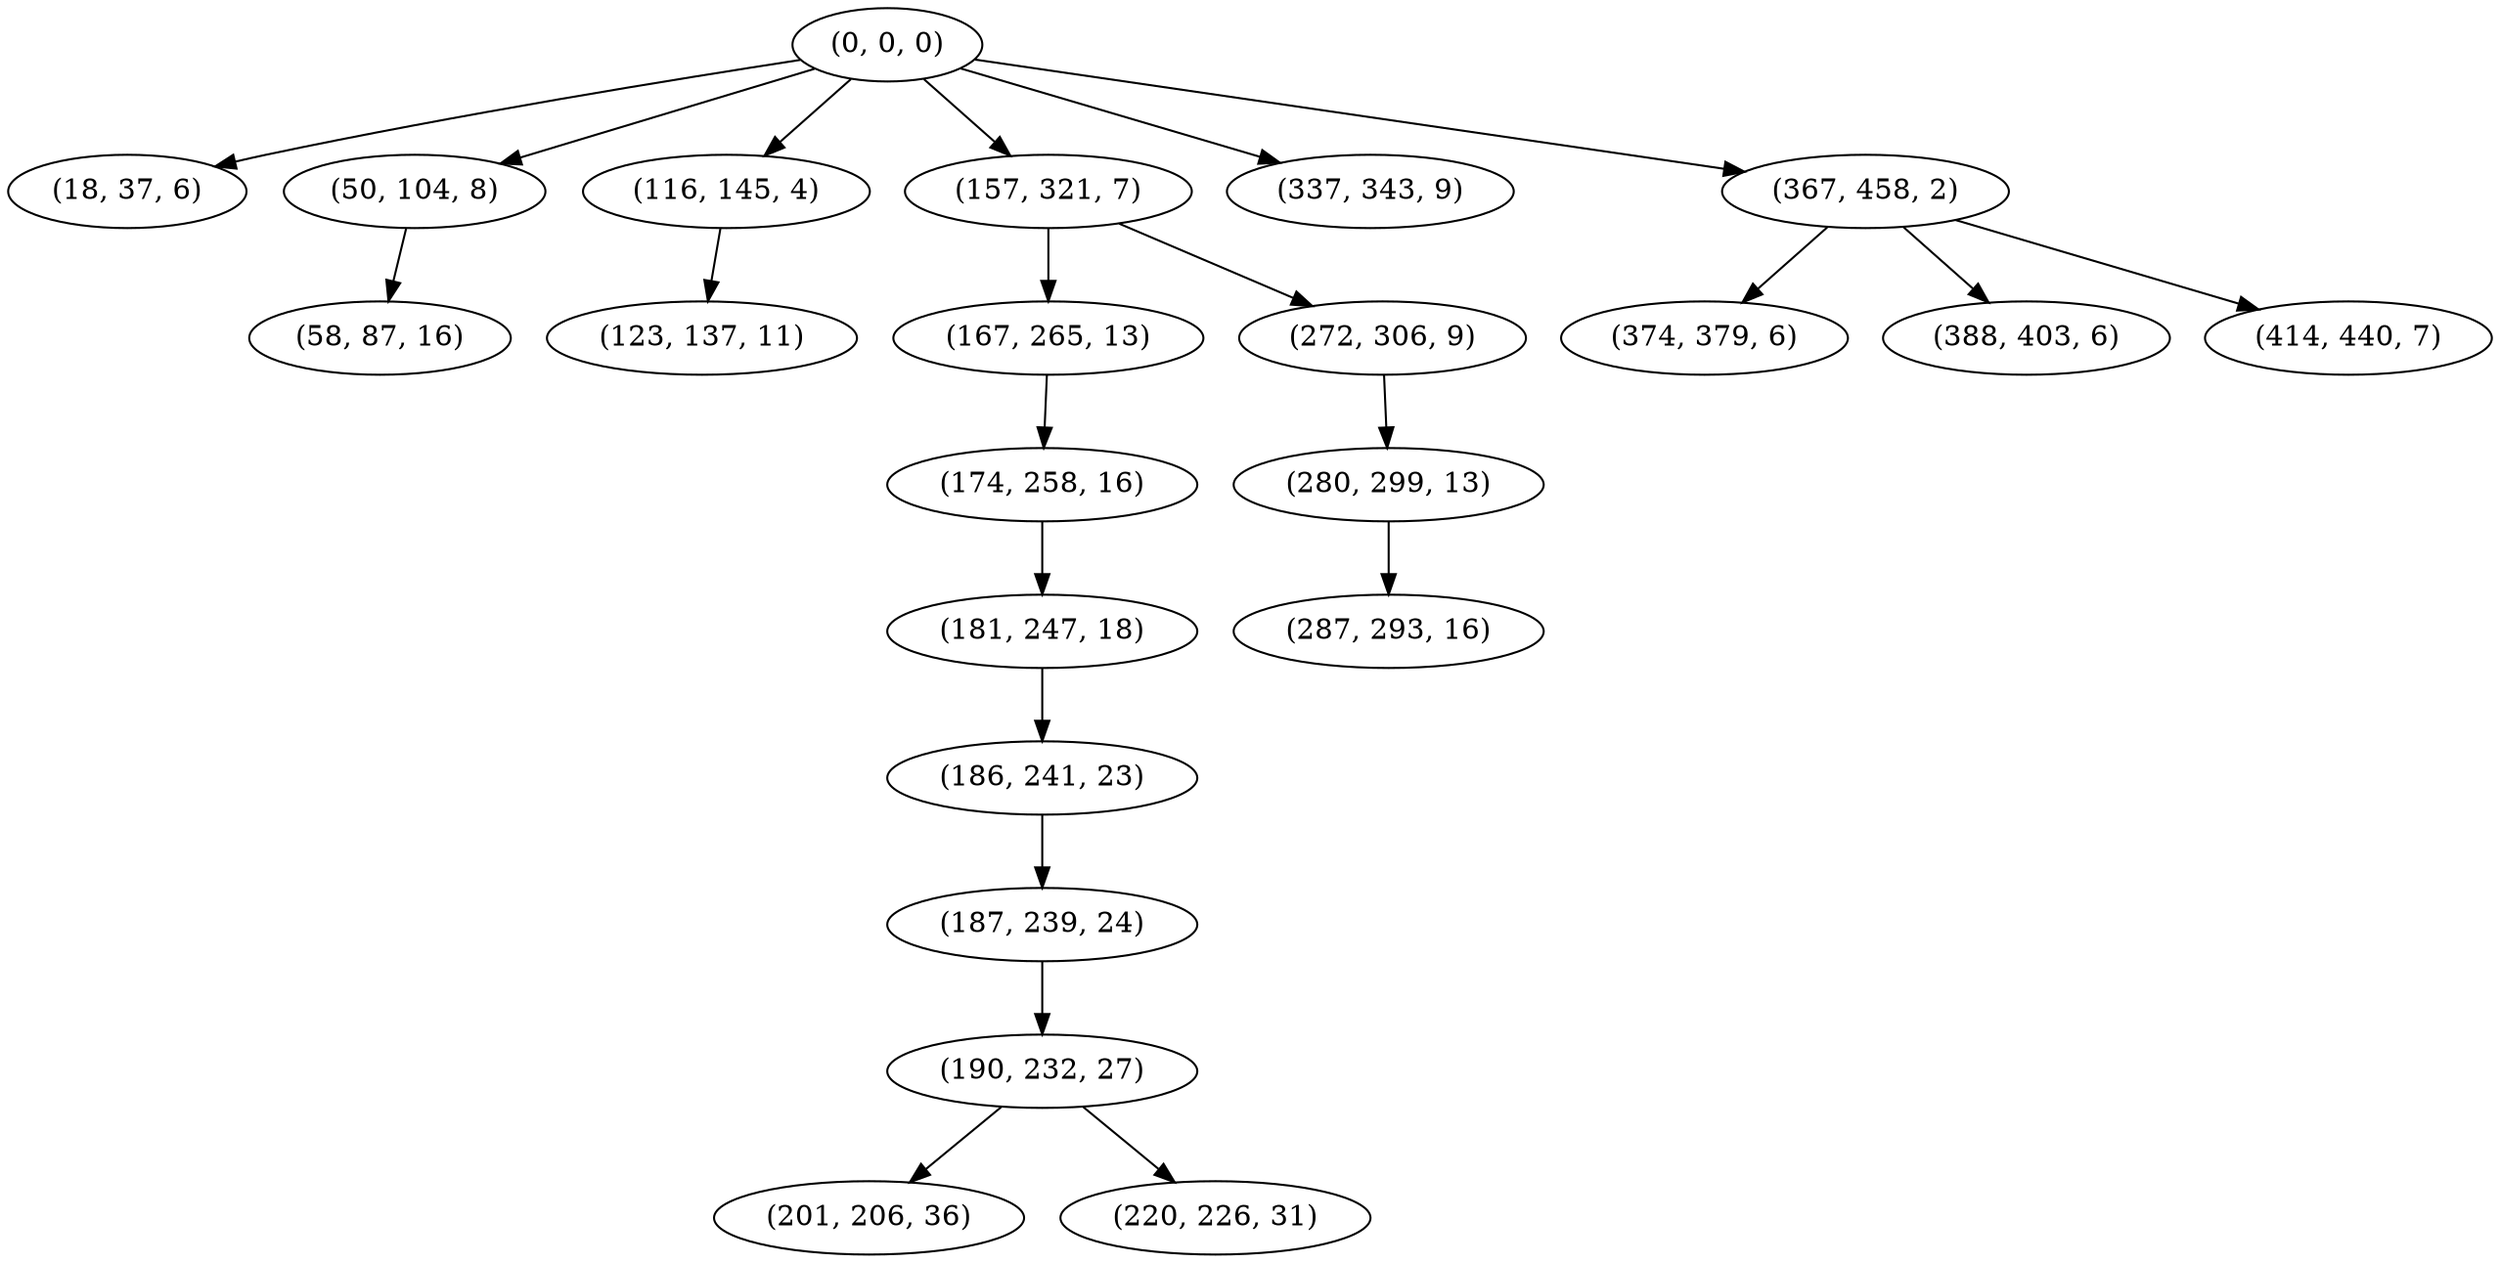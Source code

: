 digraph tree {
    "(0, 0, 0)";
    "(18, 37, 6)";
    "(50, 104, 8)";
    "(58, 87, 16)";
    "(116, 145, 4)";
    "(123, 137, 11)";
    "(157, 321, 7)";
    "(167, 265, 13)";
    "(174, 258, 16)";
    "(181, 247, 18)";
    "(186, 241, 23)";
    "(187, 239, 24)";
    "(190, 232, 27)";
    "(201, 206, 36)";
    "(220, 226, 31)";
    "(272, 306, 9)";
    "(280, 299, 13)";
    "(287, 293, 16)";
    "(337, 343, 9)";
    "(367, 458, 2)";
    "(374, 379, 6)";
    "(388, 403, 6)";
    "(414, 440, 7)";
    "(0, 0, 0)" -> "(18, 37, 6)";
    "(0, 0, 0)" -> "(50, 104, 8)";
    "(0, 0, 0)" -> "(116, 145, 4)";
    "(0, 0, 0)" -> "(157, 321, 7)";
    "(0, 0, 0)" -> "(337, 343, 9)";
    "(0, 0, 0)" -> "(367, 458, 2)";
    "(50, 104, 8)" -> "(58, 87, 16)";
    "(116, 145, 4)" -> "(123, 137, 11)";
    "(157, 321, 7)" -> "(167, 265, 13)";
    "(157, 321, 7)" -> "(272, 306, 9)";
    "(167, 265, 13)" -> "(174, 258, 16)";
    "(174, 258, 16)" -> "(181, 247, 18)";
    "(181, 247, 18)" -> "(186, 241, 23)";
    "(186, 241, 23)" -> "(187, 239, 24)";
    "(187, 239, 24)" -> "(190, 232, 27)";
    "(190, 232, 27)" -> "(201, 206, 36)";
    "(190, 232, 27)" -> "(220, 226, 31)";
    "(272, 306, 9)" -> "(280, 299, 13)";
    "(280, 299, 13)" -> "(287, 293, 16)";
    "(367, 458, 2)" -> "(374, 379, 6)";
    "(367, 458, 2)" -> "(388, 403, 6)";
    "(367, 458, 2)" -> "(414, 440, 7)";
}

